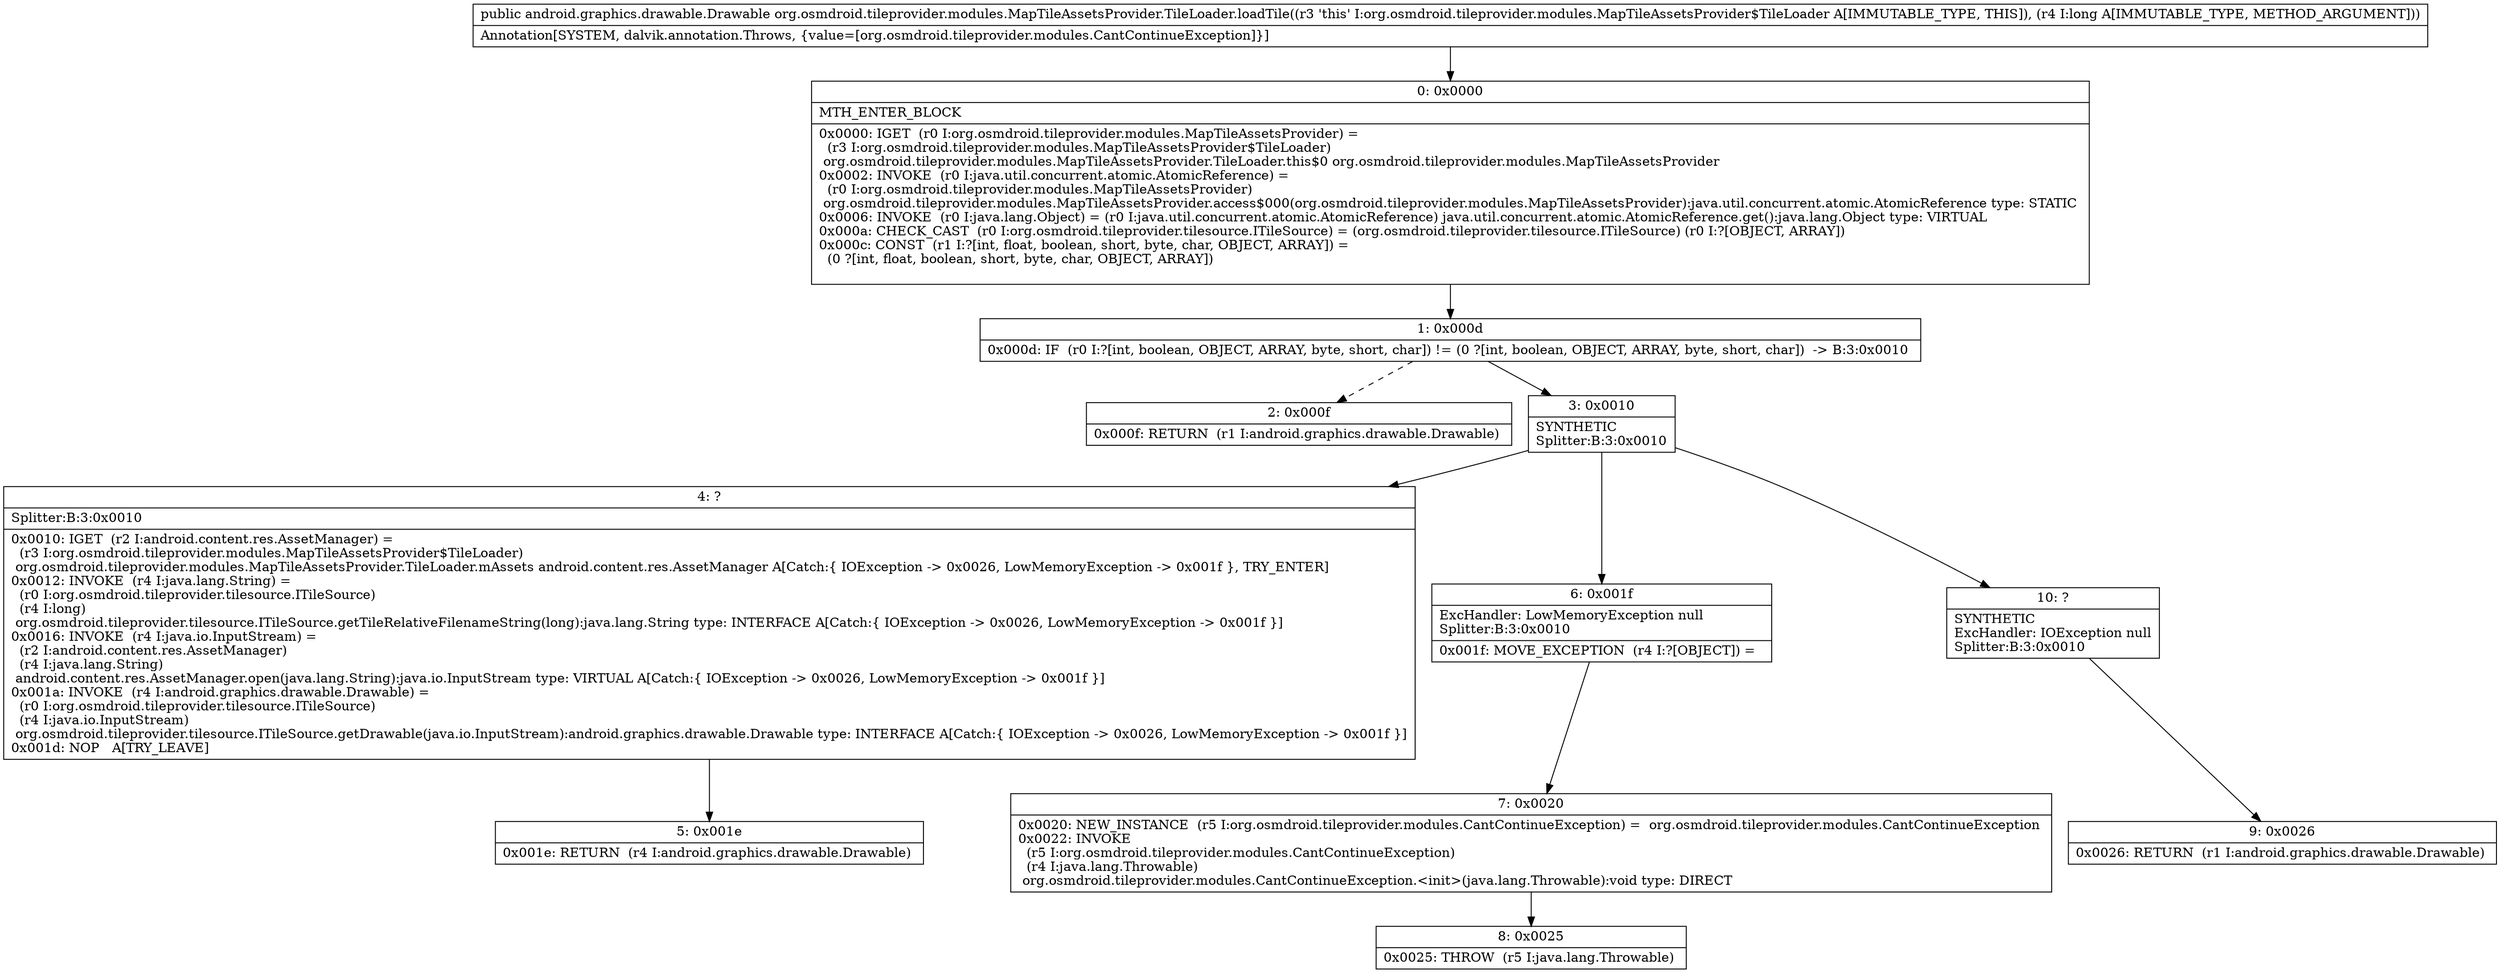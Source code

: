 digraph "CFG fororg.osmdroid.tileprovider.modules.MapTileAssetsProvider.TileLoader.loadTile(J)Landroid\/graphics\/drawable\/Drawable;" {
Node_0 [shape=record,label="{0\:\ 0x0000|MTH_ENTER_BLOCK\l|0x0000: IGET  (r0 I:org.osmdroid.tileprovider.modules.MapTileAssetsProvider) = \l  (r3 I:org.osmdroid.tileprovider.modules.MapTileAssetsProvider$TileLoader)\l org.osmdroid.tileprovider.modules.MapTileAssetsProvider.TileLoader.this$0 org.osmdroid.tileprovider.modules.MapTileAssetsProvider \l0x0002: INVOKE  (r0 I:java.util.concurrent.atomic.AtomicReference) = \l  (r0 I:org.osmdroid.tileprovider.modules.MapTileAssetsProvider)\l org.osmdroid.tileprovider.modules.MapTileAssetsProvider.access$000(org.osmdroid.tileprovider.modules.MapTileAssetsProvider):java.util.concurrent.atomic.AtomicReference type: STATIC \l0x0006: INVOKE  (r0 I:java.lang.Object) = (r0 I:java.util.concurrent.atomic.AtomicReference) java.util.concurrent.atomic.AtomicReference.get():java.lang.Object type: VIRTUAL \l0x000a: CHECK_CAST  (r0 I:org.osmdroid.tileprovider.tilesource.ITileSource) = (org.osmdroid.tileprovider.tilesource.ITileSource) (r0 I:?[OBJECT, ARRAY]) \l0x000c: CONST  (r1 I:?[int, float, boolean, short, byte, char, OBJECT, ARRAY]) = \l  (0 ?[int, float, boolean, short, byte, char, OBJECT, ARRAY])\l \l}"];
Node_1 [shape=record,label="{1\:\ 0x000d|0x000d: IF  (r0 I:?[int, boolean, OBJECT, ARRAY, byte, short, char]) != (0 ?[int, boolean, OBJECT, ARRAY, byte, short, char])  \-\> B:3:0x0010 \l}"];
Node_2 [shape=record,label="{2\:\ 0x000f|0x000f: RETURN  (r1 I:android.graphics.drawable.Drawable) \l}"];
Node_3 [shape=record,label="{3\:\ 0x0010|SYNTHETIC\lSplitter:B:3:0x0010\l}"];
Node_4 [shape=record,label="{4\:\ ?|Splitter:B:3:0x0010\l|0x0010: IGET  (r2 I:android.content.res.AssetManager) = \l  (r3 I:org.osmdroid.tileprovider.modules.MapTileAssetsProvider$TileLoader)\l org.osmdroid.tileprovider.modules.MapTileAssetsProvider.TileLoader.mAssets android.content.res.AssetManager A[Catch:\{ IOException \-\> 0x0026, LowMemoryException \-\> 0x001f \}, TRY_ENTER]\l0x0012: INVOKE  (r4 I:java.lang.String) = \l  (r0 I:org.osmdroid.tileprovider.tilesource.ITileSource)\l  (r4 I:long)\l org.osmdroid.tileprovider.tilesource.ITileSource.getTileRelativeFilenameString(long):java.lang.String type: INTERFACE A[Catch:\{ IOException \-\> 0x0026, LowMemoryException \-\> 0x001f \}]\l0x0016: INVOKE  (r4 I:java.io.InputStream) = \l  (r2 I:android.content.res.AssetManager)\l  (r4 I:java.lang.String)\l android.content.res.AssetManager.open(java.lang.String):java.io.InputStream type: VIRTUAL A[Catch:\{ IOException \-\> 0x0026, LowMemoryException \-\> 0x001f \}]\l0x001a: INVOKE  (r4 I:android.graphics.drawable.Drawable) = \l  (r0 I:org.osmdroid.tileprovider.tilesource.ITileSource)\l  (r4 I:java.io.InputStream)\l org.osmdroid.tileprovider.tilesource.ITileSource.getDrawable(java.io.InputStream):android.graphics.drawable.Drawable type: INTERFACE A[Catch:\{ IOException \-\> 0x0026, LowMemoryException \-\> 0x001f \}]\l0x001d: NOP   A[TRY_LEAVE]\l}"];
Node_5 [shape=record,label="{5\:\ 0x001e|0x001e: RETURN  (r4 I:android.graphics.drawable.Drawable) \l}"];
Node_6 [shape=record,label="{6\:\ 0x001f|ExcHandler: LowMemoryException null\lSplitter:B:3:0x0010\l|0x001f: MOVE_EXCEPTION  (r4 I:?[OBJECT]) =  \l}"];
Node_7 [shape=record,label="{7\:\ 0x0020|0x0020: NEW_INSTANCE  (r5 I:org.osmdroid.tileprovider.modules.CantContinueException) =  org.osmdroid.tileprovider.modules.CantContinueException \l0x0022: INVOKE  \l  (r5 I:org.osmdroid.tileprovider.modules.CantContinueException)\l  (r4 I:java.lang.Throwable)\l org.osmdroid.tileprovider.modules.CantContinueException.\<init\>(java.lang.Throwable):void type: DIRECT \l}"];
Node_8 [shape=record,label="{8\:\ 0x0025|0x0025: THROW  (r5 I:java.lang.Throwable) \l}"];
Node_9 [shape=record,label="{9\:\ 0x0026|0x0026: RETURN  (r1 I:android.graphics.drawable.Drawable) \l}"];
Node_10 [shape=record,label="{10\:\ ?|SYNTHETIC\lExcHandler: IOException null\lSplitter:B:3:0x0010\l}"];
MethodNode[shape=record,label="{public android.graphics.drawable.Drawable org.osmdroid.tileprovider.modules.MapTileAssetsProvider.TileLoader.loadTile((r3 'this' I:org.osmdroid.tileprovider.modules.MapTileAssetsProvider$TileLoader A[IMMUTABLE_TYPE, THIS]), (r4 I:long A[IMMUTABLE_TYPE, METHOD_ARGUMENT]))  | Annotation[SYSTEM, dalvik.annotation.Throws, \{value=[org.osmdroid.tileprovider.modules.CantContinueException]\}]\l}"];
MethodNode -> Node_0;
Node_0 -> Node_1;
Node_1 -> Node_2[style=dashed];
Node_1 -> Node_3;
Node_3 -> Node_4;
Node_3 -> Node_10;
Node_3 -> Node_6;
Node_4 -> Node_5;
Node_6 -> Node_7;
Node_7 -> Node_8;
Node_10 -> Node_9;
}

